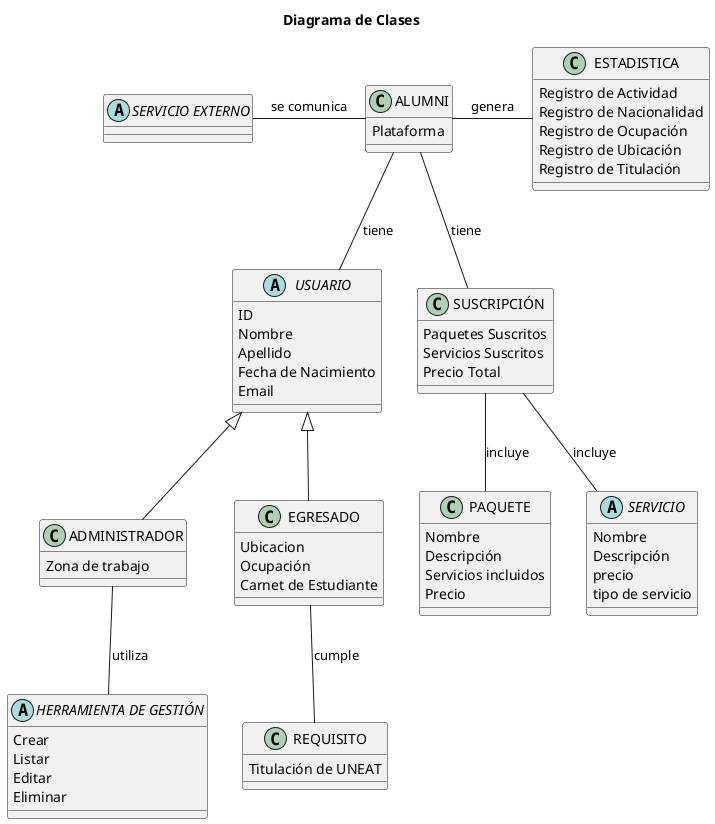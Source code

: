 @startuml AumniClasses

title Diagrama de Clases

'!theme amiga
skinparam backgroundColor white
skinparam defaultFontName Arial

class ALUMNI 
{
   Plataforma
}

abstract "SERVICIO EXTERNO" {}

abstract USUARIO 
{
    ID
    Nombre 
    Apellido
    Fecha de Nacimiento
    Email
}

class EGRESADO 
{
    Ubicacion
    Ocupación
    Carnet de Estudiante
}

class ADMINISTRADOR 
{
    Zona de trabajo
}

class REQUISITO 
{
    Titulación de UNEAT
}

class ESTADISTICA 
{
    Registro de Actividad
    Registro de Nacionalidad
    Registro de Ocupación
    Registro de Ubicación
    Registro de Titulación

}

class SUSCRIPCIÓN 
{
    Paquetes Suscritos
    Servicios Suscritos
    Precio Total
}

class PAQUETE
{
    Nombre
    Descripción
    Servicios incluidos
    Precio
}

abstract SERVICIO 
{
    Nombre 
    Descripción
    precio
    tipo de servicio
}

abstract "HERRAMIENTA DE GESTIÓN" 
{
    Crear
    Listar
    Editar
    Eliminar
}

ALUMNI -- USUARIO : tiene
ALUMNI - ESTADISTICA : genera
SUSCRIPCIÓN -up- ALUMNI : tiene
ALUMNI -left- "SERVICIO EXTERNO" : se comunica
SUSCRIPCIÓN -- SERVICIO : incluye
EGRESADO -- REQUISITO : cumple
SUSCRIPCIÓN -- PAQUETE : incluye
USUARIO <|-- EGRESADO
USUARIO <|-- ADMINISTRADOR
"HERRAMIENTA DE GESTIÓN" -up- ADMINISTRADOR : utiliza

@enduml

